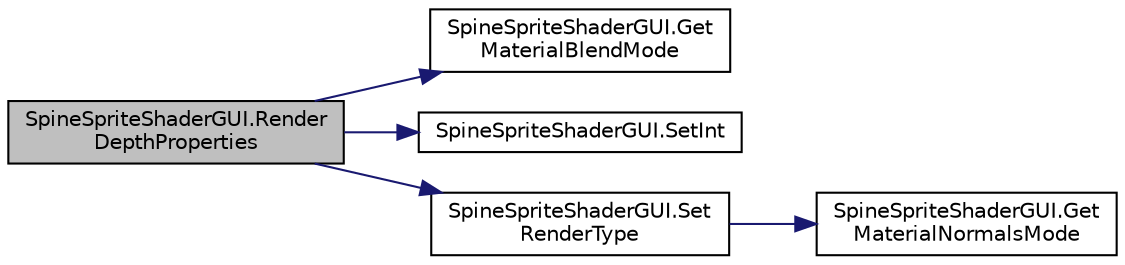 digraph "SpineSpriteShaderGUI.RenderDepthProperties"
{
 // LATEX_PDF_SIZE
  edge [fontname="Helvetica",fontsize="10",labelfontname="Helvetica",labelfontsize="10"];
  node [fontname="Helvetica",fontsize="10",shape=record];
  rankdir="LR";
  Node1 [label="SpineSpriteShaderGUI.Render\lDepthProperties",height=0.2,width=0.4,color="black", fillcolor="grey75", style="filled", fontcolor="black",tooltip=" "];
  Node1 -> Node2 [color="midnightblue",fontsize="10",style="solid"];
  Node2 [label="SpineSpriteShaderGUI.Get\lMaterialBlendMode",height=0.2,width=0.4,color="black", fillcolor="white", style="filled",URL="$class_spine_sprite_shader_g_u_i.html#a9107b00e05e0ba62ab1d4f649de39d34",tooltip=" "];
  Node1 -> Node3 [color="midnightblue",fontsize="10",style="solid"];
  Node3 [label="SpineSpriteShaderGUI.SetInt",height=0.2,width=0.4,color="black", fillcolor="white", style="filled",URL="$class_spine_sprite_shader_g_u_i.html#a7e7f31741e08ebe5e16837488b9bc94f",tooltip=" "];
  Node1 -> Node4 [color="midnightblue",fontsize="10",style="solid"];
  Node4 [label="SpineSpriteShaderGUI.Set\lRenderType",height=0.2,width=0.4,color="black", fillcolor="white", style="filled",URL="$class_spine_sprite_shader_g_u_i.html#ab283961cc7f713c4d397be4319875a7e",tooltip=" "];
  Node4 -> Node5 [color="midnightblue",fontsize="10",style="solid"];
  Node5 [label="SpineSpriteShaderGUI.Get\lMaterialNormalsMode",height=0.2,width=0.4,color="black", fillcolor="white", style="filled",URL="$class_spine_sprite_shader_g_u_i.html#a10b72720427bc52c9ff2e2d75cd45caf",tooltip=" "];
}
